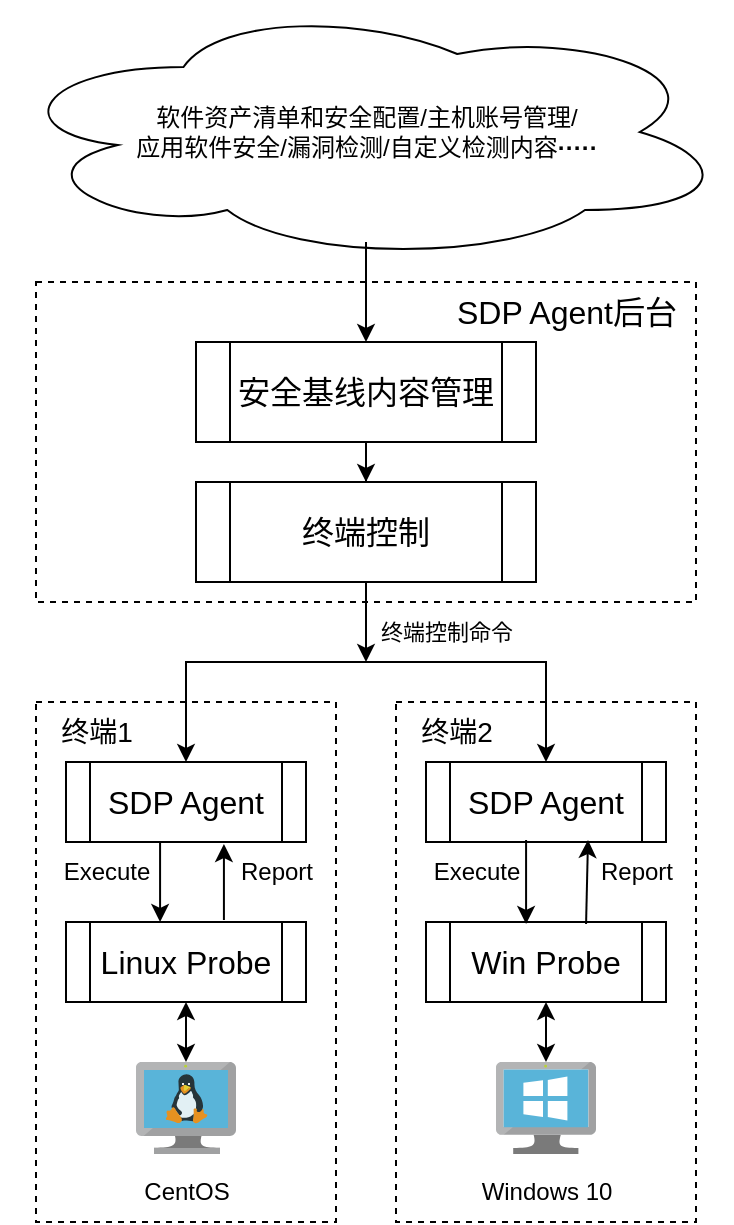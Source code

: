 <mxfile version="21.6.2" type="github">
  <diagram name="第 1 页" id="Cb6KBtlQO4zsFhFrOrkQ">
    <mxGraphModel dx="1816" dy="-652" grid="1" gridSize="10" guides="1" tooltips="1" connect="1" arrows="1" fold="1" page="1" pageScale="1" pageWidth="827" pageHeight="1169" math="0" shadow="0">
      <root>
        <mxCell id="0" />
        <mxCell id="1" parent="0" />
        <mxCell id="JbFkzy3ocWtGg6oGgjDL-1" value="软件资产清单和安全配置/主机账号管理/&lt;br&gt;应用软件安全/漏洞检测/自定义检测内容&lt;b&gt;·····&lt;/b&gt;" style="ellipse;shape=cloud;whiteSpace=wrap;html=1;" vertex="1" parent="1">
          <mxGeometry x="-452.5" y="2150" width="365" height="130" as="geometry" />
        </mxCell>
        <mxCell id="JbFkzy3ocWtGg6oGgjDL-2" value="" style="rounded=0;whiteSpace=wrap;html=1;dashed=1;" vertex="1" parent="1">
          <mxGeometry x="-435" y="2290" width="330" height="160" as="geometry" />
        </mxCell>
        <mxCell id="JbFkzy3ocWtGg6oGgjDL-3" style="edgeStyle=orthogonalEdgeStyle;rounded=0;orthogonalLoop=1;jettySize=auto;html=1;exitX=0.5;exitY=1;exitDx=0;exitDy=0;" edge="1" parent="1" source="JbFkzy3ocWtGg6oGgjDL-4" target="JbFkzy3ocWtGg6oGgjDL-6">
          <mxGeometry relative="1" as="geometry" />
        </mxCell>
        <mxCell id="JbFkzy3ocWtGg6oGgjDL-4" value="&lt;font style=&quot;font-size: 16px;&quot;&gt;安全基线内容管理&lt;/font&gt;" style="shape=process;whiteSpace=wrap;html=1;backgroundOutline=1;" vertex="1" parent="1">
          <mxGeometry x="-355" y="2320" width="170" height="50" as="geometry" />
        </mxCell>
        <mxCell id="JbFkzy3ocWtGg6oGgjDL-5" style="edgeStyle=orthogonalEdgeStyle;rounded=0;orthogonalLoop=1;jettySize=auto;html=1;exitX=0.5;exitY=1;exitDx=0;exitDy=0;" edge="1" parent="1" source="JbFkzy3ocWtGg6oGgjDL-6">
          <mxGeometry relative="1" as="geometry">
            <mxPoint x="-270" y="2480" as="targetPoint" />
          </mxGeometry>
        </mxCell>
        <mxCell id="JbFkzy3ocWtGg6oGgjDL-6" value="&lt;font style=&quot;font-size: 16px;&quot;&gt;终端控制&lt;/font&gt;" style="shape=process;whiteSpace=wrap;html=1;backgroundOutline=1;" vertex="1" parent="1">
          <mxGeometry x="-355" y="2390" width="170" height="50" as="geometry" />
        </mxCell>
        <mxCell id="JbFkzy3ocWtGg6oGgjDL-7" value="" style="rounded=0;whiteSpace=wrap;html=1;dashed=1;" vertex="1" parent="1">
          <mxGeometry x="-435" y="2500" width="150" height="260" as="geometry" />
        </mxCell>
        <mxCell id="JbFkzy3ocWtGg6oGgjDL-8" value="" style="rounded=0;whiteSpace=wrap;html=1;dashed=1;" vertex="1" parent="1">
          <mxGeometry x="-255" y="2500" width="150" height="260" as="geometry" />
        </mxCell>
        <mxCell id="JbFkzy3ocWtGg6oGgjDL-9" value="&lt;font style=&quot;font-size: 16px;&quot;&gt;SDP Agent&lt;/font&gt;" style="shape=process;whiteSpace=wrap;html=1;backgroundOutline=1;" vertex="1" parent="1">
          <mxGeometry x="-420" y="2530" width="120" height="40" as="geometry" />
        </mxCell>
        <mxCell id="JbFkzy3ocWtGg6oGgjDL-10" value="&lt;font style=&quot;font-size: 16px;&quot;&gt;Linux Probe&lt;/font&gt;" style="shape=process;whiteSpace=wrap;html=1;backgroundOutline=1;" vertex="1" parent="1">
          <mxGeometry x="-420" y="2610" width="120" height="40" as="geometry" />
        </mxCell>
        <mxCell id="JbFkzy3ocWtGg6oGgjDL-11" value="&lt;font style=&quot;font-size: 16px;&quot;&gt;SDP Agent&lt;/font&gt;" style="shape=process;whiteSpace=wrap;html=1;backgroundOutline=1;" vertex="1" parent="1">
          <mxGeometry x="-240" y="2530" width="120" height="40" as="geometry" />
        </mxCell>
        <mxCell id="JbFkzy3ocWtGg6oGgjDL-12" value="&lt;font style=&quot;font-size: 16px;&quot;&gt;Win Probe&lt;/font&gt;" style="shape=process;whiteSpace=wrap;html=1;backgroundOutline=1;" vertex="1" parent="1">
          <mxGeometry x="-240" y="2610" width="120" height="40" as="geometry" />
        </mxCell>
        <mxCell id="JbFkzy3ocWtGg6oGgjDL-13" value="" style="image;sketch=0;aspect=fixed;html=1;points=[];align=center;fontSize=12;image=img/lib/mscae/VM_Linux.svg;" vertex="1" parent="1">
          <mxGeometry x="-385" y="2680" width="50" height="46" as="geometry" />
        </mxCell>
        <mxCell id="JbFkzy3ocWtGg6oGgjDL-14" value="" style="image;sketch=0;aspect=fixed;html=1;points=[];align=center;fontSize=12;image=img/lib/mscae/VirtualMachineWindows.svg;" vertex="1" parent="1">
          <mxGeometry x="-205" y="2680" width="50" height="46" as="geometry" />
        </mxCell>
        <mxCell id="JbFkzy3ocWtGg6oGgjDL-15" value="CentOS" style="text;html=1;align=center;verticalAlign=middle;resizable=0;points=[];autosize=1;strokeColor=none;fillColor=none;" vertex="1" parent="1">
          <mxGeometry x="-395" y="2730" width="70" height="30" as="geometry" />
        </mxCell>
        <mxCell id="JbFkzy3ocWtGg6oGgjDL-16" value="Windows 10" style="text;html=1;align=center;verticalAlign=middle;resizable=0;points=[];autosize=1;strokeColor=none;fillColor=none;" vertex="1" parent="1">
          <mxGeometry x="-225" y="2730" width="90" height="30" as="geometry" />
        </mxCell>
        <mxCell id="JbFkzy3ocWtGg6oGgjDL-17" value="" style="endArrow=classic;startArrow=classic;html=1;rounded=0;entryX=0.5;entryY=0;entryDx=0;entryDy=0;exitX=0.5;exitY=0;exitDx=0;exitDy=0;" edge="1" parent="1" source="JbFkzy3ocWtGg6oGgjDL-9" target="JbFkzy3ocWtGg6oGgjDL-11">
          <mxGeometry width="50" height="50" relative="1" as="geometry">
            <mxPoint x="-650" y="2590" as="sourcePoint" />
            <mxPoint x="-600" y="2540" as="targetPoint" />
            <Array as="points">
              <mxPoint x="-360" y="2480" />
              <mxPoint x="-180" y="2480" />
            </Array>
          </mxGeometry>
        </mxCell>
        <mxCell id="JbFkzy3ocWtGg6oGgjDL-18" value="" style="endArrow=classic;startArrow=classic;html=1;rounded=0;entryX=0.5;entryY=1;entryDx=0;entryDy=0;" edge="1" parent="1" source="JbFkzy3ocWtGg6oGgjDL-13" target="JbFkzy3ocWtGg6oGgjDL-10">
          <mxGeometry width="50" height="50" relative="1" as="geometry">
            <mxPoint x="-670" y="2770" as="sourcePoint" />
            <mxPoint x="-620" y="2720" as="targetPoint" />
          </mxGeometry>
        </mxCell>
        <mxCell id="JbFkzy3ocWtGg6oGgjDL-19" value="" style="endArrow=classic;startArrow=classic;html=1;rounded=0;entryX=0.5;entryY=1;entryDx=0;entryDy=0;" edge="1" parent="1" source="JbFkzy3ocWtGg6oGgjDL-14" target="JbFkzy3ocWtGg6oGgjDL-12">
          <mxGeometry width="50" height="50" relative="1" as="geometry">
            <mxPoint x="-590" y="2780" as="sourcePoint" />
            <mxPoint x="-540" y="2730" as="targetPoint" />
          </mxGeometry>
        </mxCell>
        <mxCell id="JbFkzy3ocWtGg6oGgjDL-20" value="" style="endArrow=classic;html=1;rounded=0;exitX=0.392;exitY=1;exitDx=0;exitDy=0;exitPerimeter=0;entryX=0.392;entryY=0;entryDx=0;entryDy=0;entryPerimeter=0;" edge="1" parent="1" source="JbFkzy3ocWtGg6oGgjDL-9" target="JbFkzy3ocWtGg6oGgjDL-10">
          <mxGeometry width="50" height="50" relative="1" as="geometry">
            <mxPoint x="-610" y="2730" as="sourcePoint" />
            <mxPoint x="-560" y="2680" as="targetPoint" />
          </mxGeometry>
        </mxCell>
        <mxCell id="JbFkzy3ocWtGg6oGgjDL-21" value="&lt;font style=&quot;font-size: 11px;&quot;&gt;终端控制命令&lt;/font&gt;" style="text;html=1;align=center;verticalAlign=middle;resizable=0;points=[];autosize=1;strokeColor=none;fillColor=none;" vertex="1" parent="1">
          <mxGeometry x="-280" y="2450" width="100" height="30" as="geometry" />
        </mxCell>
        <mxCell id="JbFkzy3ocWtGg6oGgjDL-22" value="" style="endArrow=classic;html=1;rounded=0;exitX=0.658;exitY=-0.025;exitDx=0;exitDy=0;exitPerimeter=0;entryX=0.658;entryY=1.025;entryDx=0;entryDy=0;entryPerimeter=0;" edge="1" parent="1" source="JbFkzy3ocWtGg6oGgjDL-10" target="JbFkzy3ocWtGg6oGgjDL-9">
          <mxGeometry width="50" height="50" relative="1" as="geometry">
            <mxPoint x="-560" y="2780" as="sourcePoint" />
            <mxPoint x="-510" y="2730" as="targetPoint" />
          </mxGeometry>
        </mxCell>
        <mxCell id="JbFkzy3ocWtGg6oGgjDL-23" value="Report" style="text;html=1;align=center;verticalAlign=middle;resizable=0;points=[];autosize=1;strokeColor=none;fillColor=none;" vertex="1" parent="1">
          <mxGeometry x="-345" y="2570" width="60" height="30" as="geometry" />
        </mxCell>
        <mxCell id="JbFkzy3ocWtGg6oGgjDL-24" value="Execute" style="text;html=1;align=center;verticalAlign=middle;resizable=0;points=[];autosize=1;strokeColor=none;fillColor=none;" vertex="1" parent="1">
          <mxGeometry x="-435" y="2570" width="70" height="30" as="geometry" />
        </mxCell>
        <mxCell id="JbFkzy3ocWtGg6oGgjDL-25" value="" style="endArrow=classic;html=1;rounded=0;exitX=0.417;exitY=0.975;exitDx=0;exitDy=0;exitPerimeter=0;entryX=0.417;entryY=0.025;entryDx=0;entryDy=0;entryPerimeter=0;" edge="1" parent="1" source="JbFkzy3ocWtGg6oGgjDL-11" target="JbFkzy3ocWtGg6oGgjDL-12">
          <mxGeometry width="50" height="50" relative="1" as="geometry">
            <mxPoint x="-590" y="2780" as="sourcePoint" />
            <mxPoint x="-540" y="2730" as="targetPoint" />
          </mxGeometry>
        </mxCell>
        <mxCell id="JbFkzy3ocWtGg6oGgjDL-26" value="Execute" style="text;html=1;align=center;verticalAlign=middle;resizable=0;points=[];autosize=1;strokeColor=none;fillColor=none;" vertex="1" parent="1">
          <mxGeometry x="-250" y="2570" width="70" height="30" as="geometry" />
        </mxCell>
        <mxCell id="JbFkzy3ocWtGg6oGgjDL-27" value="" style="endArrow=classic;html=1;rounded=0;exitX=0.667;exitY=0.025;exitDx=0;exitDy=0;exitPerimeter=0;entryX=0.675;entryY=0.975;entryDx=0;entryDy=0;entryPerimeter=0;" edge="1" parent="1" source="JbFkzy3ocWtGg6oGgjDL-12" target="JbFkzy3ocWtGg6oGgjDL-11">
          <mxGeometry width="50" height="50" relative="1" as="geometry">
            <mxPoint x="-550" y="2800" as="sourcePoint" />
            <mxPoint x="-500" y="2750" as="targetPoint" />
          </mxGeometry>
        </mxCell>
        <mxCell id="JbFkzy3ocWtGg6oGgjDL-28" value="Report" style="text;html=1;align=center;verticalAlign=middle;resizable=0;points=[];autosize=1;strokeColor=none;fillColor=none;" vertex="1" parent="1">
          <mxGeometry x="-165" y="2570" width="60" height="30" as="geometry" />
        </mxCell>
        <mxCell id="JbFkzy3ocWtGg6oGgjDL-29" value="" style="endArrow=classic;html=1;rounded=0;entryX=0.5;entryY=0;entryDx=0;entryDy=0;exitX=0.5;exitY=0.923;exitDx=0;exitDy=0;exitPerimeter=0;" edge="1" parent="1" source="JbFkzy3ocWtGg6oGgjDL-1" target="JbFkzy3ocWtGg6oGgjDL-4">
          <mxGeometry width="50" height="50" relative="1" as="geometry">
            <mxPoint x="-270" y="2280" as="sourcePoint" />
            <mxPoint x="-520" y="2470" as="targetPoint" />
          </mxGeometry>
        </mxCell>
        <mxCell id="JbFkzy3ocWtGg6oGgjDL-30" value="&lt;span style=&quot;font-size: 16px;&quot;&gt;SDP Agent后台&lt;/span&gt;" style="text;html=1;align=center;verticalAlign=middle;resizable=0;points=[];autosize=1;strokeColor=none;fillColor=none;" vertex="1" parent="1">
          <mxGeometry x="-235" y="2290" width="130" height="30" as="geometry" />
        </mxCell>
        <mxCell id="JbFkzy3ocWtGg6oGgjDL-31" value="&lt;font style=&quot;font-size: 14px;&quot;&gt;终端2&lt;/font&gt;" style="text;html=1;align=center;verticalAlign=middle;resizable=0;points=[];autosize=1;strokeColor=none;fillColor=none;" vertex="1" parent="1">
          <mxGeometry x="-255" y="2500" width="60" height="30" as="geometry" />
        </mxCell>
        <mxCell id="JbFkzy3ocWtGg6oGgjDL-32" value="&lt;font style=&quot;font-size: 14px;&quot;&gt;终端1&lt;/font&gt;" style="text;html=1;align=center;verticalAlign=middle;resizable=0;points=[];autosize=1;strokeColor=none;fillColor=none;" vertex="1" parent="1">
          <mxGeometry x="-435" y="2500" width="60" height="30" as="geometry" />
        </mxCell>
      </root>
    </mxGraphModel>
  </diagram>
</mxfile>
